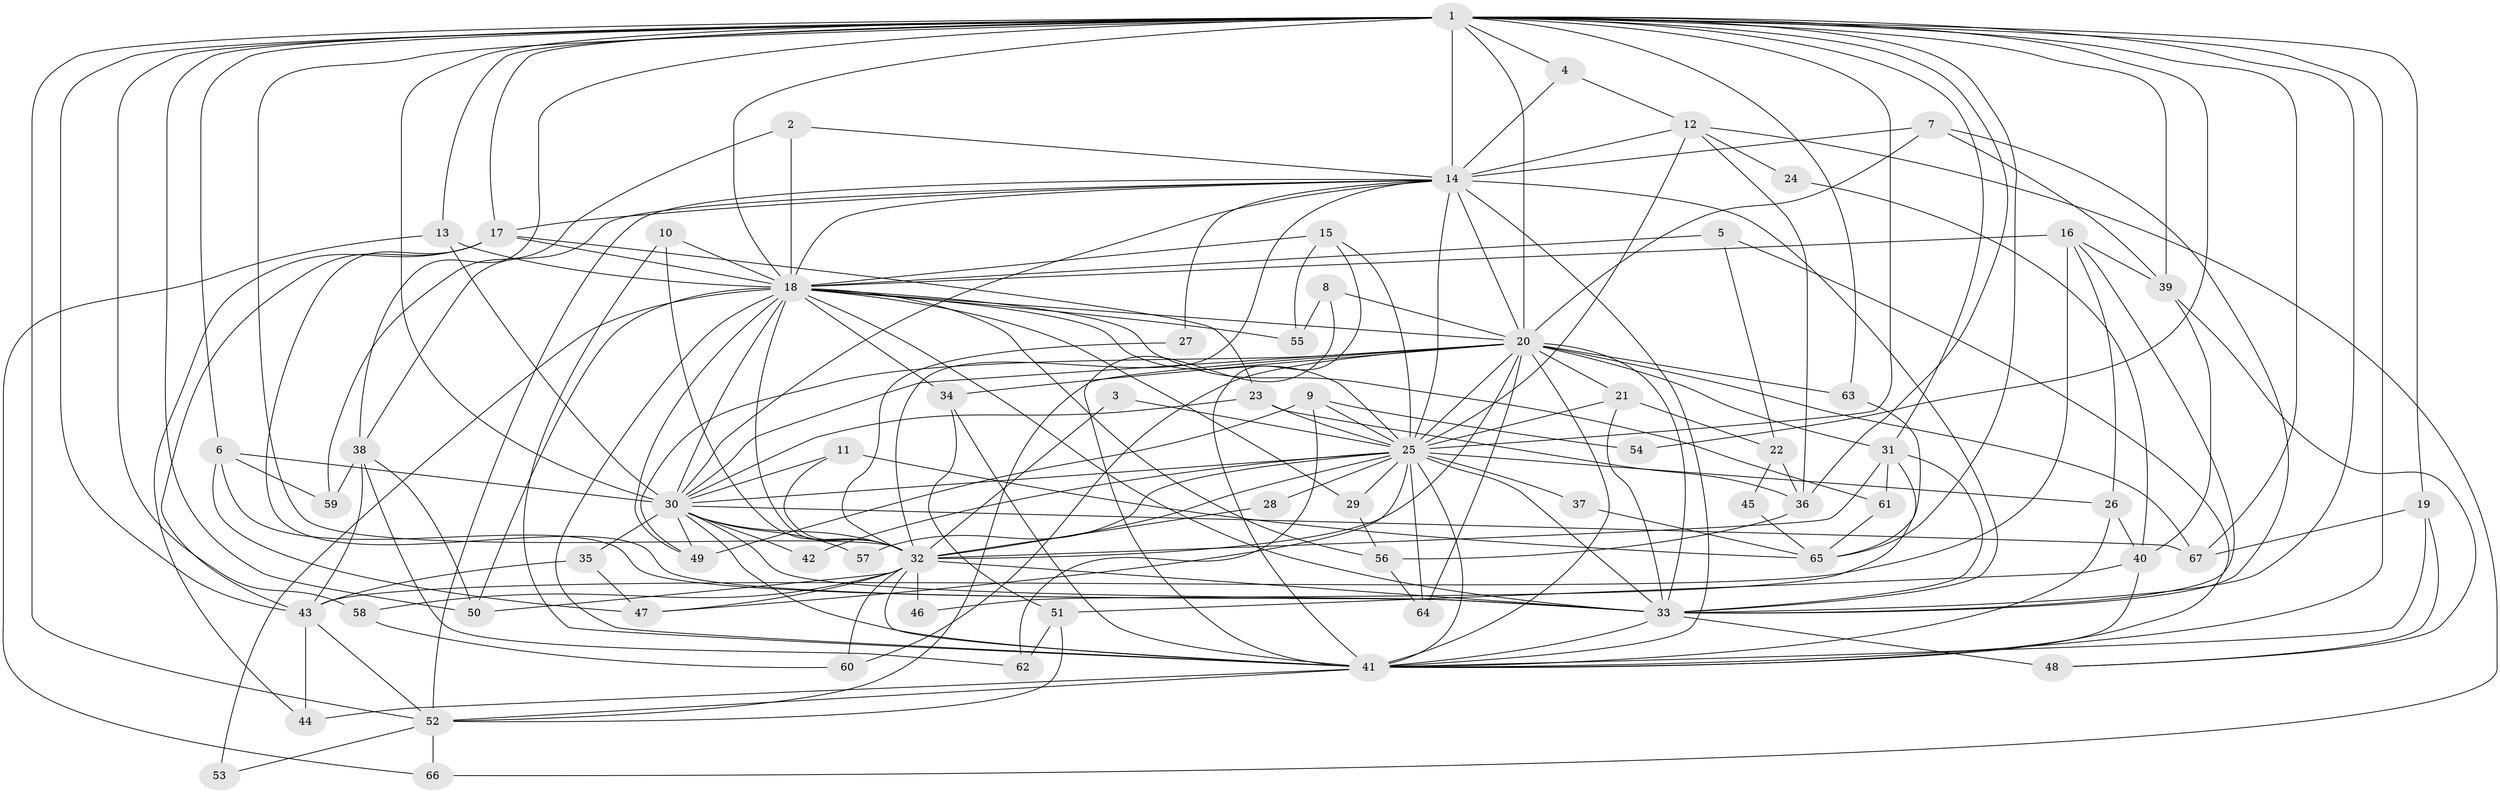 // original degree distribution, {25: 0.007462686567164179, 29: 0.007462686567164179, 23: 0.014925373134328358, 19: 0.014925373134328358, 28: 0.007462686567164179, 24: 0.007462686567164179, 17: 0.007462686567164179, 21: 0.007462686567164179, 3: 0.21641791044776118, 2: 0.5, 7: 0.014925373134328358, 8: 0.007462686567164179, 4: 0.11194029850746269, 6: 0.03731343283582089, 5: 0.03731343283582089}
// Generated by graph-tools (version 1.1) at 2025/01/03/09/25 03:01:14]
// undirected, 67 vertices, 194 edges
graph export_dot {
graph [start="1"]
  node [color=gray90,style=filled];
  1;
  2;
  3;
  4;
  5;
  6;
  7;
  8;
  9;
  10;
  11;
  12;
  13;
  14;
  15;
  16;
  17;
  18;
  19;
  20;
  21;
  22;
  23;
  24;
  25;
  26;
  27;
  28;
  29;
  30;
  31;
  32;
  33;
  34;
  35;
  36;
  37;
  38;
  39;
  40;
  41;
  42;
  43;
  44;
  45;
  46;
  47;
  48;
  49;
  50;
  51;
  52;
  53;
  54;
  55;
  56;
  57;
  58;
  59;
  60;
  61;
  62;
  63;
  64;
  65;
  66;
  67;
  1 -- 4 [weight=1.0];
  1 -- 6 [weight=1.0];
  1 -- 13 [weight=1.0];
  1 -- 14 [weight=3.0];
  1 -- 17 [weight=1.0];
  1 -- 18 [weight=3.0];
  1 -- 19 [weight=1.0];
  1 -- 20 [weight=2.0];
  1 -- 25 [weight=3.0];
  1 -- 30 [weight=3.0];
  1 -- 31 [weight=1.0];
  1 -- 32 [weight=2.0];
  1 -- 33 [weight=2.0];
  1 -- 36 [weight=1.0];
  1 -- 38 [weight=1.0];
  1 -- 39 [weight=1.0];
  1 -- 41 [weight=2.0];
  1 -- 43 [weight=1.0];
  1 -- 50 [weight=1.0];
  1 -- 52 [weight=1.0];
  1 -- 54 [weight=1.0];
  1 -- 58 [weight=1.0];
  1 -- 63 [weight=1.0];
  1 -- 65 [weight=1.0];
  1 -- 67 [weight=1.0];
  2 -- 14 [weight=1.0];
  2 -- 18 [weight=1.0];
  2 -- 59 [weight=1.0];
  3 -- 25 [weight=1.0];
  3 -- 32 [weight=1.0];
  4 -- 12 [weight=1.0];
  4 -- 14 [weight=1.0];
  5 -- 18 [weight=1.0];
  5 -- 22 [weight=1.0];
  5 -- 41 [weight=1.0];
  6 -- 30 [weight=1.0];
  6 -- 33 [weight=1.0];
  6 -- 47 [weight=1.0];
  6 -- 59 [weight=1.0];
  7 -- 14 [weight=1.0];
  7 -- 20 [weight=1.0];
  7 -- 33 [weight=1.0];
  7 -- 39 [weight=1.0];
  8 -- 20 [weight=1.0];
  8 -- 41 [weight=1.0];
  8 -- 55 [weight=1.0];
  9 -- 25 [weight=1.0];
  9 -- 49 [weight=1.0];
  9 -- 54 [weight=1.0];
  9 -- 62 [weight=1.0];
  10 -- 18 [weight=1.0];
  10 -- 32 [weight=1.0];
  10 -- 41 [weight=1.0];
  11 -- 30 [weight=1.0];
  11 -- 32 [weight=1.0];
  11 -- 65 [weight=1.0];
  12 -- 14 [weight=1.0];
  12 -- 24 [weight=1.0];
  12 -- 25 [weight=1.0];
  12 -- 36 [weight=1.0];
  12 -- 66 [weight=1.0];
  13 -- 18 [weight=1.0];
  13 -- 30 [weight=1.0];
  13 -- 66 [weight=1.0];
  14 -- 17 [weight=1.0];
  14 -- 18 [weight=1.0];
  14 -- 20 [weight=2.0];
  14 -- 25 [weight=1.0];
  14 -- 27 [weight=1.0];
  14 -- 30 [weight=1.0];
  14 -- 32 [weight=1.0];
  14 -- 33 [weight=1.0];
  14 -- 38 [weight=1.0];
  14 -- 41 [weight=1.0];
  14 -- 52 [weight=1.0];
  15 -- 18 [weight=1.0];
  15 -- 25 [weight=1.0];
  15 -- 41 [weight=1.0];
  15 -- 55 [weight=1.0];
  16 -- 18 [weight=1.0];
  16 -- 26 [weight=1.0];
  16 -- 33 [weight=1.0];
  16 -- 39 [weight=1.0];
  16 -- 43 [weight=2.0];
  17 -- 18 [weight=1.0];
  17 -- 23 [weight=1.0];
  17 -- 33 [weight=1.0];
  17 -- 43 [weight=1.0];
  17 -- 44 [weight=1.0];
  18 -- 20 [weight=1.0];
  18 -- 25 [weight=2.0];
  18 -- 29 [weight=1.0];
  18 -- 30 [weight=2.0];
  18 -- 32 [weight=1.0];
  18 -- 33 [weight=1.0];
  18 -- 34 [weight=1.0];
  18 -- 41 [weight=2.0];
  18 -- 49 [weight=1.0];
  18 -- 50 [weight=1.0];
  18 -- 53 [weight=1.0];
  18 -- 55 [weight=1.0];
  18 -- 56 [weight=1.0];
  18 -- 61 [weight=1.0];
  19 -- 41 [weight=1.0];
  19 -- 48 [weight=1.0];
  19 -- 67 [weight=1.0];
  20 -- 21 [weight=1.0];
  20 -- 25 [weight=2.0];
  20 -- 30 [weight=1.0];
  20 -- 31 [weight=1.0];
  20 -- 32 [weight=1.0];
  20 -- 33 [weight=1.0];
  20 -- 34 [weight=1.0];
  20 -- 41 [weight=2.0];
  20 -- 49 [weight=1.0];
  20 -- 52 [weight=1.0];
  20 -- 60 [weight=1.0];
  20 -- 63 [weight=1.0];
  20 -- 64 [weight=1.0];
  20 -- 67 [weight=1.0];
  21 -- 22 [weight=1.0];
  21 -- 25 [weight=1.0];
  21 -- 33 [weight=1.0];
  22 -- 36 [weight=1.0];
  22 -- 45 [weight=1.0];
  23 -- 25 [weight=1.0];
  23 -- 30 [weight=1.0];
  23 -- 36 [weight=1.0];
  24 -- 40 [weight=1.0];
  25 -- 26 [weight=1.0];
  25 -- 28 [weight=2.0];
  25 -- 29 [weight=1.0];
  25 -- 30 [weight=1.0];
  25 -- 32 [weight=1.0];
  25 -- 33 [weight=1.0];
  25 -- 37 [weight=1.0];
  25 -- 41 [weight=2.0];
  25 -- 42 [weight=2.0];
  25 -- 47 [weight=1.0];
  25 -- 57 [weight=1.0];
  25 -- 64 [weight=1.0];
  26 -- 40 [weight=1.0];
  26 -- 41 [weight=1.0];
  27 -- 32 [weight=1.0];
  28 -- 32 [weight=1.0];
  29 -- 56 [weight=1.0];
  30 -- 32 [weight=3.0];
  30 -- 33 [weight=1.0];
  30 -- 35 [weight=1.0];
  30 -- 41 [weight=3.0];
  30 -- 42 [weight=1.0];
  30 -- 49 [weight=2.0];
  30 -- 57 [weight=1.0];
  30 -- 67 [weight=1.0];
  31 -- 32 [weight=1.0];
  31 -- 33 [weight=1.0];
  31 -- 46 [weight=1.0];
  31 -- 61 [weight=1.0];
  32 -- 33 [weight=2.0];
  32 -- 41 [weight=1.0];
  32 -- 46 [weight=1.0];
  32 -- 47 [weight=1.0];
  32 -- 50 [weight=2.0];
  32 -- 58 [weight=1.0];
  32 -- 60 [weight=1.0];
  33 -- 41 [weight=1.0];
  33 -- 48 [weight=2.0];
  34 -- 41 [weight=1.0];
  34 -- 51 [weight=1.0];
  35 -- 43 [weight=1.0];
  35 -- 47 [weight=1.0];
  36 -- 56 [weight=1.0];
  37 -- 65 [weight=1.0];
  38 -- 43 [weight=1.0];
  38 -- 50 [weight=1.0];
  38 -- 59 [weight=1.0];
  38 -- 62 [weight=1.0];
  39 -- 40 [weight=1.0];
  39 -- 48 [weight=1.0];
  40 -- 41 [weight=1.0];
  40 -- 51 [weight=1.0];
  41 -- 44 [weight=1.0];
  41 -- 52 [weight=1.0];
  43 -- 44 [weight=1.0];
  43 -- 52 [weight=1.0];
  45 -- 65 [weight=1.0];
  51 -- 52 [weight=1.0];
  51 -- 62 [weight=1.0];
  52 -- 53 [weight=1.0];
  52 -- 66 [weight=1.0];
  56 -- 64 [weight=1.0];
  58 -- 60 [weight=1.0];
  61 -- 65 [weight=1.0];
  63 -- 65 [weight=1.0];
}
